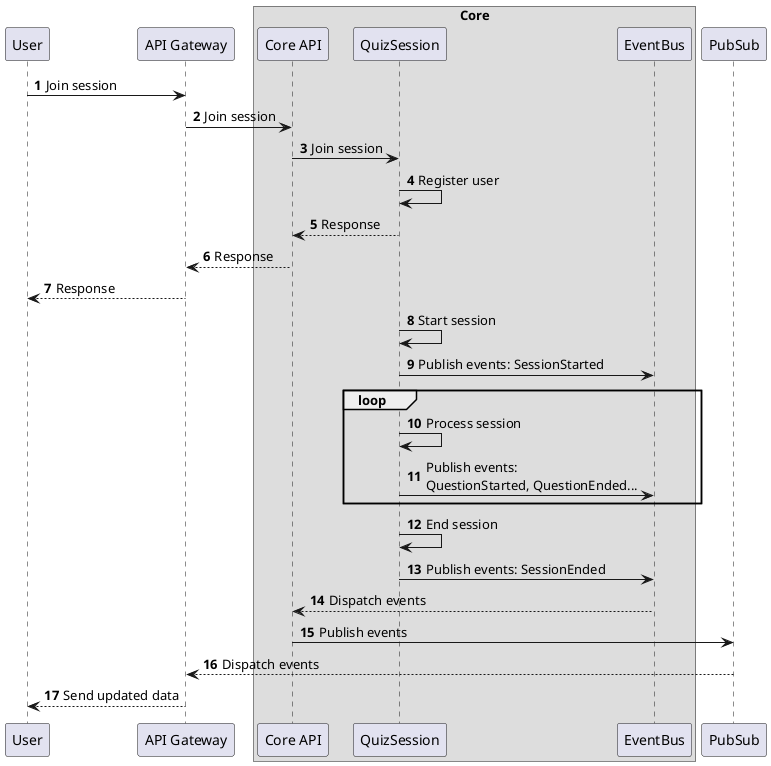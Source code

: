 @startuml
'https://plantuml.com/sequence-diagram

autonumber

participant User
participant APIGateway as "API Gateway"
box "Core"
    participant CoreAPI as "Core API"
    participant QuizSession
    participant EventBus
end box

User -> APIGateway: Join session
APIGateway -> CoreAPI: Join session
CoreAPI -> QuizSession: Join session
QuizSession -> QuizSession: Register user
QuizSession --> CoreAPI: Response
CoreAPI --> APIGateway: Response
APIGateway --> User: Response
QuizSession -> QuizSession: Start session
QuizSession -> EventBus: Publish events: SessionStarted
loop
    QuizSession -> QuizSession: Process session
    QuizSession -> EventBus: Publish events:\nQuestionStarted, QuestionEnded...
end
QuizSession -> QuizSession: End session
QuizSession -> EventBus: Publish events: SessionEnded
EventBus --> CoreAPI: Dispatch events
CoreAPI -> PubSub: Publish events
PubSub --> APIGateway: Dispatch events
APIGateway --> User: Send updated data
@enduml